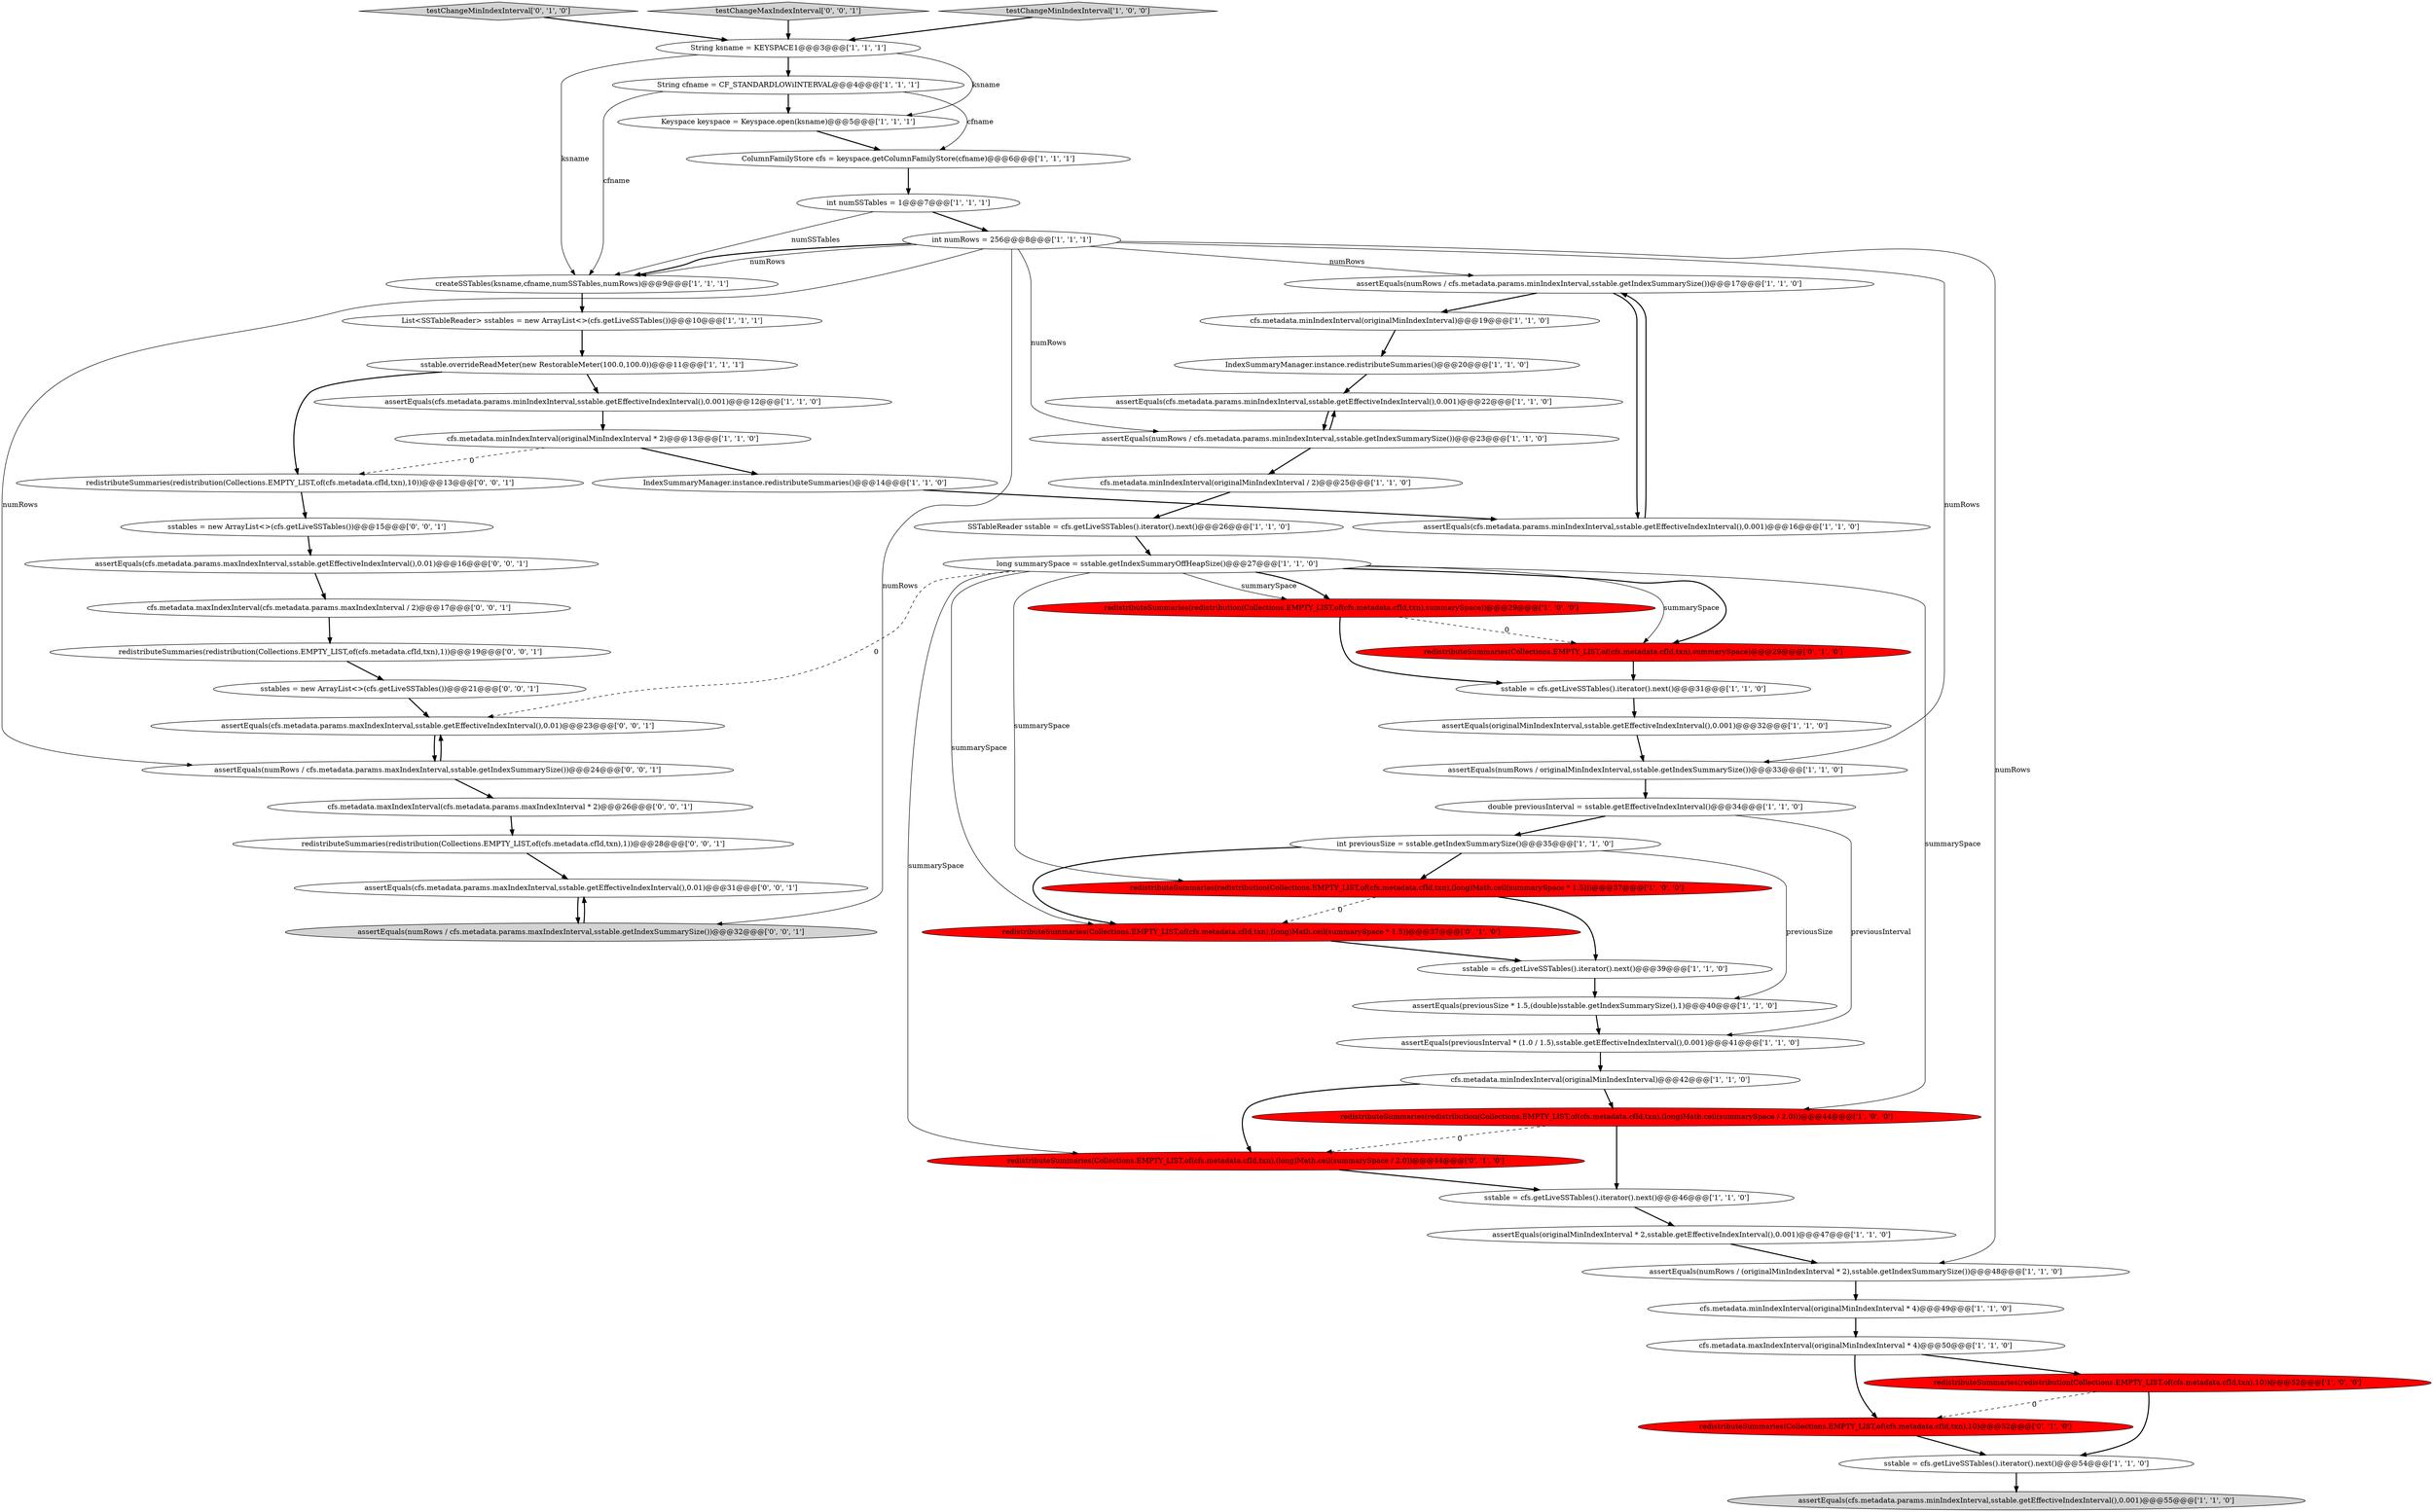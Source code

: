 digraph {
3 [style = filled, label = "cfs.metadata.minIndexInterval(originalMinIndexInterval)@@@42@@@['1', '1', '0']", fillcolor = white, shape = ellipse image = "AAA0AAABBB1BBB"];
28 [style = filled, label = "IndexSummaryManager.instance.redistributeSummaries()@@@14@@@['1', '1', '0']", fillcolor = white, shape = ellipse image = "AAA0AAABBB1BBB"];
6 [style = filled, label = "double previousInterval = sstable.getEffectiveIndexInterval()@@@34@@@['1', '1', '0']", fillcolor = white, shape = ellipse image = "AAA0AAABBB1BBB"];
29 [style = filled, label = "assertEquals(numRows / cfs.metadata.params.minIndexInterval,sstable.getIndexSummarySize())@@@17@@@['1', '1', '0']", fillcolor = white, shape = ellipse image = "AAA0AAABBB1BBB"];
48 [style = filled, label = "assertEquals(cfs.metadata.params.maxIndexInterval,sstable.getEffectiveIndexInterval(),0.01)@@@16@@@['0', '0', '1']", fillcolor = white, shape = ellipse image = "AAA0AAABBB3BBB"];
42 [style = filled, label = "testChangeMinIndexInterval['0', '1', '0']", fillcolor = lightgray, shape = diamond image = "AAA0AAABBB2BBB"];
57 [style = filled, label = "assertEquals(numRows / cfs.metadata.params.maxIndexInterval,sstable.getIndexSummarySize())@@@32@@@['0', '0', '1']", fillcolor = lightgray, shape = ellipse image = "AAA0AAABBB3BBB"];
31 [style = filled, label = "sstable.overrideReadMeter(new RestorableMeter(100.0,100.0))@@@11@@@['1', '1', '1']", fillcolor = white, shape = ellipse image = "AAA0AAABBB1BBB"];
12 [style = filled, label = "SSTableReader sstable = cfs.getLiveSSTables().iterator().next()@@@26@@@['1', '1', '0']", fillcolor = white, shape = ellipse image = "AAA0AAABBB1BBB"];
10 [style = filled, label = "sstable = cfs.getLiveSSTables().iterator().next()@@@31@@@['1', '1', '0']", fillcolor = white, shape = ellipse image = "AAA0AAABBB1BBB"];
40 [style = filled, label = "sstable = cfs.getLiveSSTables().iterator().next()@@@46@@@['1', '1', '0']", fillcolor = white, shape = ellipse image = "AAA0AAABBB1BBB"];
50 [style = filled, label = "assertEquals(cfs.metadata.params.maxIndexInterval,sstable.getEffectiveIndexInterval(),0.01)@@@31@@@['0', '0', '1']", fillcolor = white, shape = ellipse image = "AAA0AAABBB3BBB"];
21 [style = filled, label = "Keyspace keyspace = Keyspace.open(ksname)@@@5@@@['1', '1', '1']", fillcolor = white, shape = ellipse image = "AAA0AAABBB1BBB"];
36 [style = filled, label = "cfs.metadata.minIndexInterval(originalMinIndexInterval)@@@19@@@['1', '1', '0']", fillcolor = white, shape = ellipse image = "AAA0AAABBB1BBB"];
52 [style = filled, label = "assertEquals(cfs.metadata.params.maxIndexInterval,sstable.getEffectiveIndexInterval(),0.01)@@@23@@@['0', '0', '1']", fillcolor = white, shape = ellipse image = "AAA0AAABBB3BBB"];
58 [style = filled, label = "assertEquals(numRows / cfs.metadata.params.maxIndexInterval,sstable.getIndexSummarySize())@@@24@@@['0', '0', '1']", fillcolor = white, shape = ellipse image = "AAA0AAABBB3BBB"];
37 [style = filled, label = "assertEquals(cfs.metadata.params.minIndexInterval,sstable.getEffectiveIndexInterval(),0.001)@@@22@@@['1', '1', '0']", fillcolor = white, shape = ellipse image = "AAA0AAABBB1BBB"];
51 [style = filled, label = "sstables = new ArrayList<>(cfs.getLiveSSTables())@@@15@@@['0', '0', '1']", fillcolor = white, shape = ellipse image = "AAA0AAABBB3BBB"];
0 [style = filled, label = "assertEquals(cfs.metadata.params.minIndexInterval,sstable.getEffectiveIndexInterval(),0.001)@@@16@@@['1', '1', '0']", fillcolor = white, shape = ellipse image = "AAA0AAABBB1BBB"];
15 [style = filled, label = "sstable = cfs.getLiveSSTables().iterator().next()@@@39@@@['1', '1', '0']", fillcolor = white, shape = ellipse image = "AAA0AAABBB1BBB"];
32 [style = filled, label = "IndexSummaryManager.instance.redistributeSummaries()@@@20@@@['1', '1', '0']", fillcolor = white, shape = ellipse image = "AAA0AAABBB1BBB"];
8 [style = filled, label = "redistributeSummaries(redistribution(Collections.EMPTY_LIST,of(cfs.metadata.cfId,txn),summarySpace))@@@29@@@['1', '0', '0']", fillcolor = red, shape = ellipse image = "AAA1AAABBB1BBB"];
44 [style = filled, label = "redistributeSummaries(Collections.EMPTY_LIST,of(cfs.metadata.cfId,txn),(long)Math.ceil(summarySpace * 1.5))@@@37@@@['0', '1', '0']", fillcolor = red, shape = ellipse image = "AAA1AAABBB2BBB"];
33 [style = filled, label = "redistributeSummaries(redistribution(Collections.EMPTY_LIST,of(cfs.metadata.cfId,txn),(long)Math.ceil(summarySpace / 2.0)))@@@44@@@['1', '0', '0']", fillcolor = red, shape = ellipse image = "AAA1AAABBB1BBB"];
34 [style = filled, label = "assertEquals(previousSize * 1.5,(double)sstable.getIndexSummarySize(),1)@@@40@@@['1', '1', '0']", fillcolor = white, shape = ellipse image = "AAA0AAABBB1BBB"];
14 [style = filled, label = "assertEquals(cfs.metadata.params.minIndexInterval,sstable.getEffectiveIndexInterval(),0.001)@@@55@@@['1', '1', '0']", fillcolor = lightgray, shape = ellipse image = "AAA0AAABBB1BBB"];
17 [style = filled, label = "cfs.metadata.minIndexInterval(originalMinIndexInterval * 2)@@@13@@@['1', '1', '0']", fillcolor = white, shape = ellipse image = "AAA0AAABBB1BBB"];
26 [style = filled, label = "assertEquals(originalMinIndexInterval * 2,sstable.getEffectiveIndexInterval(),0.001)@@@47@@@['1', '1', '0']", fillcolor = white, shape = ellipse image = "AAA0AAABBB1BBB"];
27 [style = filled, label = "assertEquals(numRows / originalMinIndexInterval,sstable.getIndexSummarySize())@@@33@@@['1', '1', '0']", fillcolor = white, shape = ellipse image = "AAA0AAABBB1BBB"];
55 [style = filled, label = "redistributeSummaries(redistribution(Collections.EMPTY_LIST,of(cfs.metadata.cfId,txn),1))@@@19@@@['0', '0', '1']", fillcolor = white, shape = ellipse image = "AAA0AAABBB3BBB"];
30 [style = filled, label = "ColumnFamilyStore cfs = keyspace.getColumnFamilyStore(cfname)@@@6@@@['1', '1', '1']", fillcolor = white, shape = ellipse image = "AAA0AAABBB1BBB"];
13 [style = filled, label = "cfs.metadata.minIndexInterval(originalMinIndexInterval * 4)@@@49@@@['1', '1', '0']", fillcolor = white, shape = ellipse image = "AAA0AAABBB1BBB"];
45 [style = filled, label = "redistributeSummaries(Collections.EMPTY_LIST,of(cfs.metadata.cfId,txn),10)@@@52@@@['0', '1', '0']", fillcolor = red, shape = ellipse image = "AAA1AAABBB2BBB"];
53 [style = filled, label = "redistributeSummaries(redistribution(Collections.EMPTY_LIST,of(cfs.metadata.cfId,txn),1))@@@28@@@['0', '0', '1']", fillcolor = white, shape = ellipse image = "AAA0AAABBB3BBB"];
2 [style = filled, label = "cfs.metadata.maxIndexInterval(originalMinIndexInterval * 4)@@@50@@@['1', '1', '0']", fillcolor = white, shape = ellipse image = "AAA0AAABBB1BBB"];
7 [style = filled, label = "assertEquals(originalMinIndexInterval,sstable.getEffectiveIndexInterval(),0.001)@@@32@@@['1', '1', '0']", fillcolor = white, shape = ellipse image = "AAA0AAABBB1BBB"];
16 [style = filled, label = "long summarySpace = sstable.getIndexSummaryOffHeapSize()@@@27@@@['1', '1', '0']", fillcolor = white, shape = ellipse image = "AAA0AAABBB1BBB"];
11 [style = filled, label = "assertEquals(numRows / (originalMinIndexInterval * 2),sstable.getIndexSummarySize())@@@48@@@['1', '1', '0']", fillcolor = white, shape = ellipse image = "AAA0AAABBB1BBB"];
23 [style = filled, label = "int numSSTables = 1@@@7@@@['1', '1', '1']", fillcolor = white, shape = ellipse image = "AAA0AAABBB1BBB"];
4 [style = filled, label = "sstable = cfs.getLiveSSTables().iterator().next()@@@54@@@['1', '1', '0']", fillcolor = white, shape = ellipse image = "AAA0AAABBB1BBB"];
56 [style = filled, label = "redistributeSummaries(redistribution(Collections.EMPTY_LIST,of(cfs.metadata.cfId,txn),10))@@@13@@@['0', '0', '1']", fillcolor = white, shape = ellipse image = "AAA0AAABBB3BBB"];
43 [style = filled, label = "redistributeSummaries(Collections.EMPTY_LIST,of(cfs.metadata.cfId,txn),(long)Math.ceil(summarySpace / 2.0))@@@44@@@['0', '1', '0']", fillcolor = red, shape = ellipse image = "AAA1AAABBB2BBB"];
54 [style = filled, label = "testChangeMaxIndexInterval['0', '0', '1']", fillcolor = lightgray, shape = diamond image = "AAA0AAABBB3BBB"];
59 [style = filled, label = "cfs.metadata.maxIndexInterval(cfs.metadata.params.maxIndexInterval * 2)@@@26@@@['0', '0', '1']", fillcolor = white, shape = ellipse image = "AAA0AAABBB3BBB"];
18 [style = filled, label = "testChangeMinIndexInterval['1', '0', '0']", fillcolor = lightgray, shape = diamond image = "AAA0AAABBB1BBB"];
38 [style = filled, label = "String cfname = CF_STANDARDLOWiINTERVAL@@@4@@@['1', '1', '1']", fillcolor = white, shape = ellipse image = "AAA0AAABBB1BBB"];
41 [style = filled, label = "int numRows = 256@@@8@@@['1', '1', '1']", fillcolor = white, shape = ellipse image = "AAA0AAABBB1BBB"];
46 [style = filled, label = "redistributeSummaries(Collections.EMPTY_LIST,of(cfs.metadata.cfId,txn),summarySpace)@@@29@@@['0', '1', '0']", fillcolor = red, shape = ellipse image = "AAA1AAABBB2BBB"];
9 [style = filled, label = "int previousSize = sstable.getIndexSummarySize()@@@35@@@['1', '1', '0']", fillcolor = white, shape = ellipse image = "AAA0AAABBB1BBB"];
1 [style = filled, label = "cfs.metadata.minIndexInterval(originalMinIndexInterval / 2)@@@25@@@['1', '1', '0']", fillcolor = white, shape = ellipse image = "AAA0AAABBB1BBB"];
47 [style = filled, label = "cfs.metadata.maxIndexInterval(cfs.metadata.params.maxIndexInterval / 2)@@@17@@@['0', '0', '1']", fillcolor = white, shape = ellipse image = "AAA0AAABBB3BBB"];
35 [style = filled, label = "List<SSTableReader> sstables = new ArrayList<>(cfs.getLiveSSTables())@@@10@@@['1', '1', '1']", fillcolor = white, shape = ellipse image = "AAA0AAABBB1BBB"];
39 [style = filled, label = "assertEquals(previousInterval * (1.0 / 1.5),sstable.getEffectiveIndexInterval(),0.001)@@@41@@@['1', '1', '0']", fillcolor = white, shape = ellipse image = "AAA0AAABBB1BBB"];
19 [style = filled, label = "redistributeSummaries(redistribution(Collections.EMPTY_LIST,of(cfs.metadata.cfId,txn),(long)Math.ceil(summarySpace * 1.5)))@@@37@@@['1', '0', '0']", fillcolor = red, shape = ellipse image = "AAA1AAABBB1BBB"];
22 [style = filled, label = "redistributeSummaries(redistribution(Collections.EMPTY_LIST,of(cfs.metadata.cfId,txn),10))@@@52@@@['1', '0', '0']", fillcolor = red, shape = ellipse image = "AAA1AAABBB1BBB"];
49 [style = filled, label = "sstables = new ArrayList<>(cfs.getLiveSSTables())@@@21@@@['0', '0', '1']", fillcolor = white, shape = ellipse image = "AAA0AAABBB3BBB"];
20 [style = filled, label = "String ksname = KEYSPACE1@@@3@@@['1', '1', '1']", fillcolor = white, shape = ellipse image = "AAA0AAABBB1BBB"];
5 [style = filled, label = "assertEquals(cfs.metadata.params.minIndexInterval,sstable.getEffectiveIndexInterval(),0.001)@@@12@@@['1', '1', '0']", fillcolor = white, shape = ellipse image = "AAA0AAABBB1BBB"];
24 [style = filled, label = "createSSTables(ksname,cfname,numSSTables,numRows)@@@9@@@['1', '1', '1']", fillcolor = white, shape = ellipse image = "AAA0AAABBB1BBB"];
25 [style = filled, label = "assertEquals(numRows / cfs.metadata.params.minIndexInterval,sstable.getIndexSummarySize())@@@23@@@['1', '1', '0']", fillcolor = white, shape = ellipse image = "AAA0AAABBB1BBB"];
8->10 [style = bold, label=""];
25->1 [style = bold, label=""];
32->37 [style = bold, label=""];
31->56 [style = bold, label=""];
55->49 [style = bold, label=""];
29->0 [style = bold, label=""];
44->15 [style = bold, label=""];
9->34 [style = solid, label="previousSize"];
41->24 [style = solid, label="numRows"];
21->30 [style = bold, label=""];
41->27 [style = solid, label="numRows"];
17->56 [style = dashed, label="0"];
26->11 [style = bold, label=""];
22->4 [style = bold, label=""];
41->57 [style = solid, label="numRows"];
43->40 [style = bold, label=""];
28->0 [style = bold, label=""];
51->48 [style = bold, label=""];
16->44 [style = solid, label="summarySpace"];
11->13 [style = bold, label=""];
1->12 [style = bold, label=""];
16->43 [style = solid, label="summarySpace"];
16->19 [style = solid, label="summarySpace"];
40->26 [style = bold, label=""];
58->59 [style = bold, label=""];
19->15 [style = bold, label=""];
29->36 [style = bold, label=""];
35->31 [style = bold, label=""];
20->24 [style = solid, label="ksname"];
15->34 [style = bold, label=""];
41->58 [style = solid, label="numRows"];
31->5 [style = bold, label=""];
0->29 [style = bold, label=""];
3->33 [style = bold, label=""];
16->46 [style = solid, label="summarySpace"];
20->38 [style = bold, label=""];
8->46 [style = dashed, label="0"];
5->17 [style = bold, label=""];
10->7 [style = bold, label=""];
16->8 [style = solid, label="summarySpace"];
56->51 [style = bold, label=""];
52->58 [style = bold, label=""];
18->20 [style = bold, label=""];
41->11 [style = solid, label="numRows"];
25->37 [style = bold, label=""];
9->44 [style = bold, label=""];
23->24 [style = solid, label="numSSTables"];
20->21 [style = solid, label="ksname"];
16->33 [style = solid, label="summarySpace"];
41->29 [style = solid, label="numRows"];
6->39 [style = solid, label="previousInterval"];
38->30 [style = solid, label="cfname"];
4->14 [style = bold, label=""];
16->52 [style = dashed, label="0"];
16->8 [style = bold, label=""];
22->45 [style = dashed, label="0"];
37->25 [style = bold, label=""];
46->10 [style = bold, label=""];
23->41 [style = bold, label=""];
59->53 [style = bold, label=""];
53->50 [style = bold, label=""];
41->25 [style = solid, label="numRows"];
50->57 [style = bold, label=""];
34->39 [style = bold, label=""];
2->45 [style = bold, label=""];
9->19 [style = bold, label=""];
13->2 [style = bold, label=""];
16->46 [style = bold, label=""];
41->24 [style = bold, label=""];
57->50 [style = bold, label=""];
24->35 [style = bold, label=""];
30->23 [style = bold, label=""];
42->20 [style = bold, label=""];
39->3 [style = bold, label=""];
36->32 [style = bold, label=""];
54->20 [style = bold, label=""];
33->43 [style = dashed, label="0"];
12->16 [style = bold, label=""];
38->24 [style = solid, label="cfname"];
27->6 [style = bold, label=""];
45->4 [style = bold, label=""];
19->44 [style = dashed, label="0"];
17->28 [style = bold, label=""];
33->40 [style = bold, label=""];
47->55 [style = bold, label=""];
49->52 [style = bold, label=""];
48->47 [style = bold, label=""];
7->27 [style = bold, label=""];
38->21 [style = bold, label=""];
3->43 [style = bold, label=""];
58->52 [style = bold, label=""];
6->9 [style = bold, label=""];
2->22 [style = bold, label=""];
}
